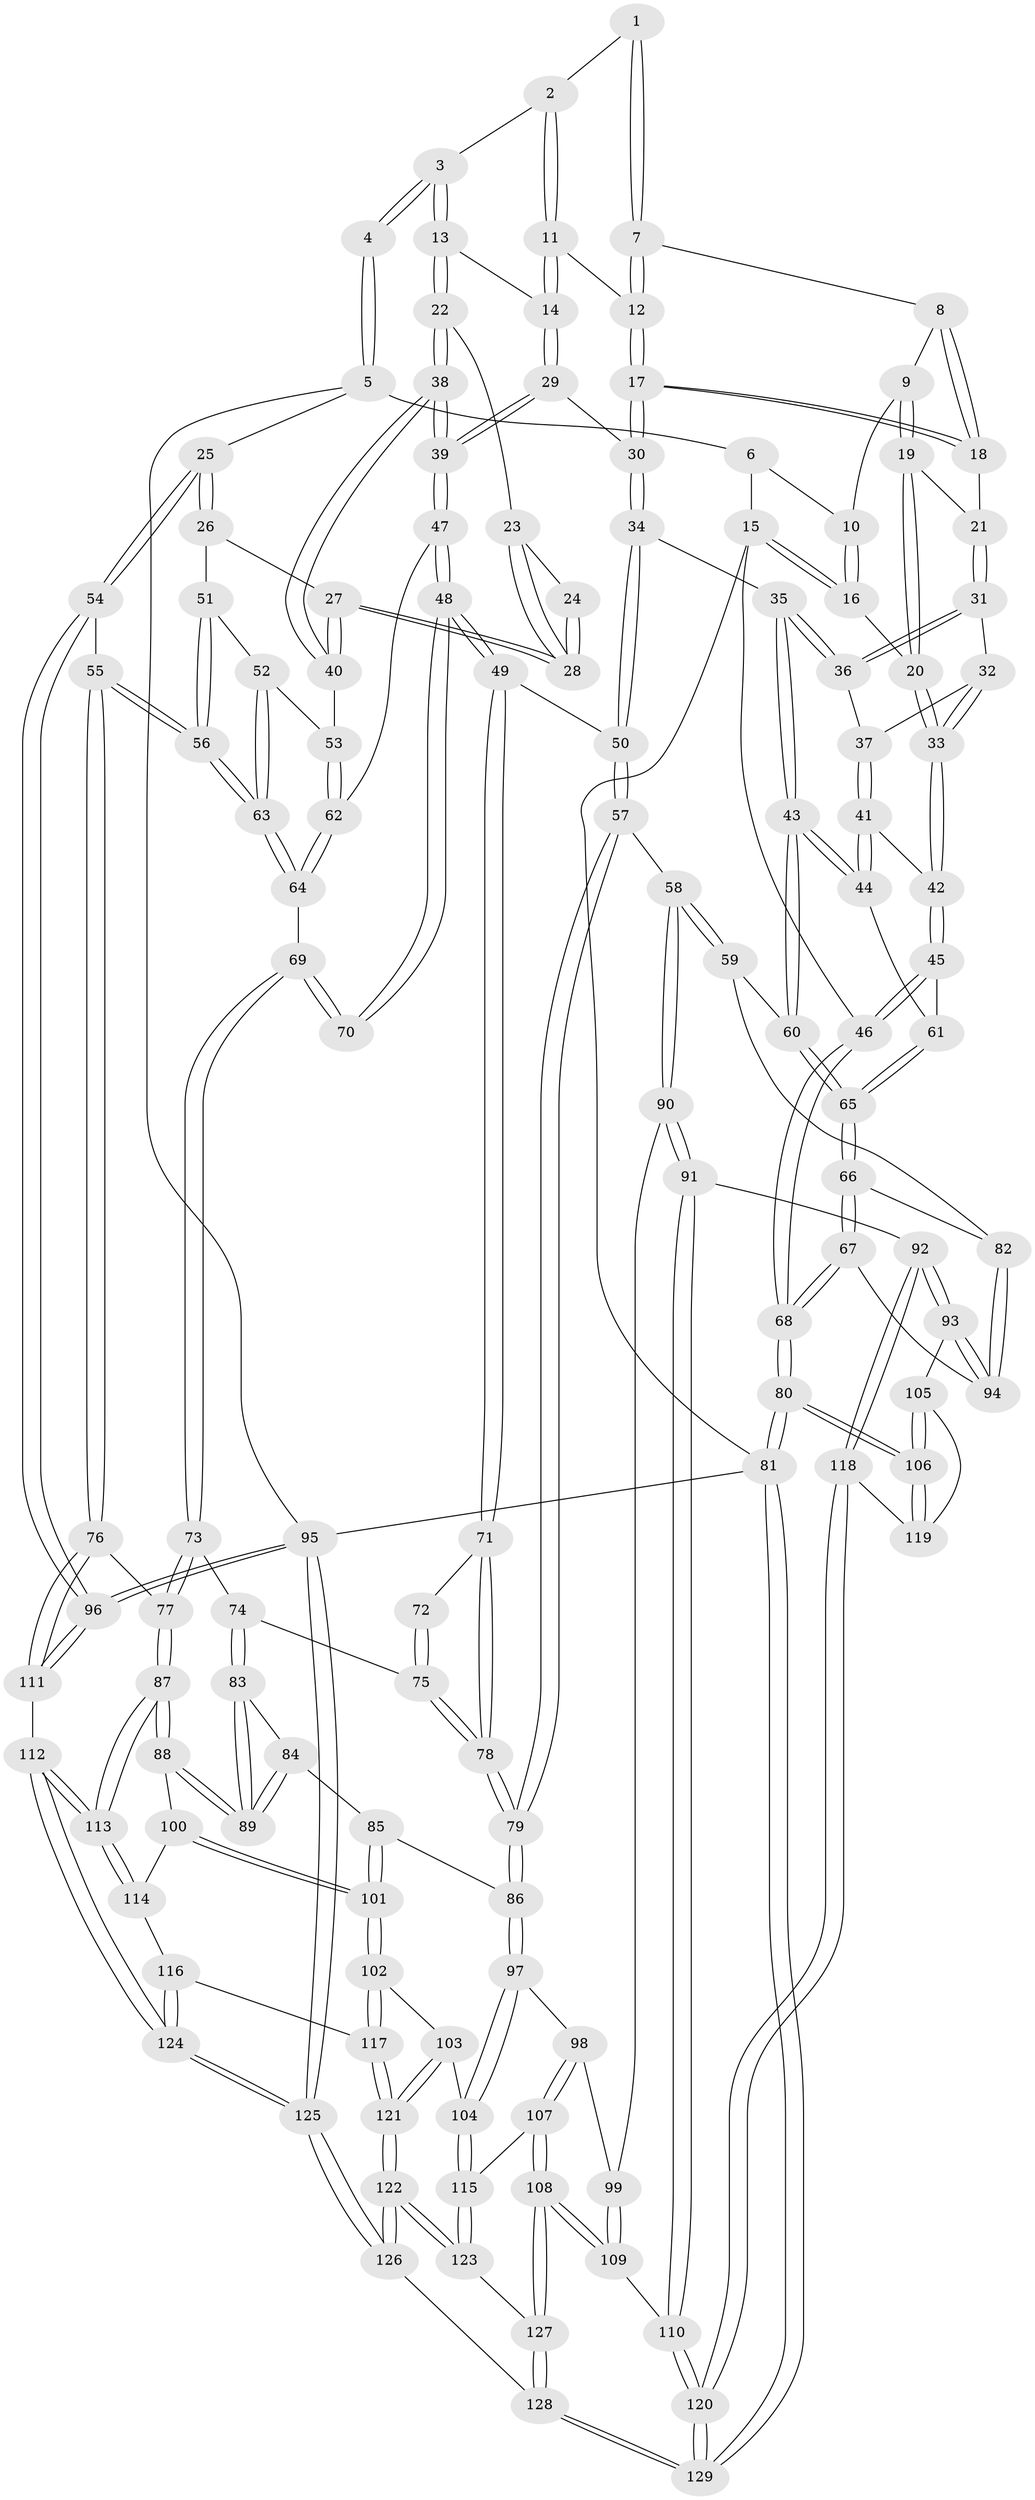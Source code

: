 // coarse degree distribution, {3: 0.15, 5: 0.3125, 4: 0.4375, 1: 0.0125, 6: 0.0875}
// Generated by graph-tools (version 1.1) at 2025/52/02/27/25 19:52:38]
// undirected, 129 vertices, 319 edges
graph export_dot {
graph [start="1"]
  node [color=gray90,style=filled];
  1 [pos="+0.3667006737526974+0"];
  2 [pos="+0.6585469587199558+0"];
  3 [pos="+0.9418185390793727+0"];
  4 [pos="+1+0"];
  5 [pos="+1+0"];
  6 [pos="+0.17204439473274316+0"];
  7 [pos="+0.3689904965454059+0"];
  8 [pos="+0.357289956308241+0"];
  9 [pos="+0.13260330812374577+0.10815114059007207"];
  10 [pos="+0.10501448132586179+0.08528515841172796"];
  11 [pos="+0.6136808154497125+0.14139097346499802"];
  12 [pos="+0.5562431321544616+0.12771613706481547"];
  13 [pos="+0.6548689009192393+0.1802496261569058"];
  14 [pos="+0.6518923362818947+0.17930356559315144"];
  15 [pos="+0+0.058602552939180506"];
  16 [pos="+0+0.13410082257771233"];
  17 [pos="+0.4657062479619711+0.1967068120145168"];
  18 [pos="+0.3334072259581399+0.11322877584560408"];
  19 [pos="+0.16781587674607165+0.15978629051879167"];
  20 [pos="+0.12004946872860994+0.27369682570282744"];
  21 [pos="+0.3208942000262435+0.13187080526522524"];
  22 [pos="+0.6655631954215727+0.18802548073420833"];
  23 [pos="+0.6688667712742022+0.18831580917342408"];
  24 [pos="+0.8796229946043983+0.04677679113085585"];
  25 [pos="+1+0.26786417436245813"];
  26 [pos="+0.9531226541765795+0.28938444103280125"];
  27 [pos="+0.8476383218817287+0.25968506252802964"];
  28 [pos="+0.8415260982632449+0.24905916114065074"];
  29 [pos="+0.5155056719473728+0.2988687846690121"];
  30 [pos="+0.4815907279547704+0.2965886303454296"];
  31 [pos="+0.32026873250696647+0.14096522990393096"];
  32 [pos="+0.2663071213091424+0.23740882595940083"];
  33 [pos="+0.12254879719966591+0.28611350020781423"];
  34 [pos="+0.4571383011660032+0.31345773304925695"];
  35 [pos="+0.39418497475653486+0.306964736982079"];
  36 [pos="+0.37485842249024287+0.2944903897447804"];
  37 [pos="+0.28658532181836066+0.3161083008342305"];
  38 [pos="+0.6722992499396483+0.38593729145439776"];
  39 [pos="+0.6486988180731249+0.4232323790526963"];
  40 [pos="+0.8079830837322093+0.3276394287999815"];
  41 [pos="+0.2833531850842155+0.32006678836137736"];
  42 [pos="+0.12187928538815111+0.29350778435498037"];
  43 [pos="+0.2865018416349854+0.5048906795068361"];
  44 [pos="+0.26947330398740754+0.4868589248143264"];
  45 [pos="+0.09634002909987696+0.36315366334154686"];
  46 [pos="+0+0.39920326727569294"];
  47 [pos="+0.6482968236455317+0.42905589892375134"];
  48 [pos="+0.6301528209277334+0.46265886422540536"];
  49 [pos="+0.6049845343213044+0.5020777897815787"];
  50 [pos="+0.4556689087693852+0.37033590518743503"];
  51 [pos="+0.9326919402159791+0.33988482312577645"];
  52 [pos="+0.855761994463893+0.4262139656592022"];
  53 [pos="+0.8316814295013503+0.3977286209311774"];
  54 [pos="+1+0.5757634995095285"];
  55 [pos="+1+0.5908017710703735"];
  56 [pos="+0.9132875382077631+0.5188061973081906"];
  57 [pos="+0.3655294307818491+0.5534302729342433"];
  58 [pos="+0.3575556263867981+0.5535278141877074"];
  59 [pos="+0.29749436605238144+0.5218699529186257"];
  60 [pos="+0.29388930245633893+0.5175053423469318"];
  61 [pos="+0.1316651742374959+0.4148477062132046"];
  62 [pos="+0.742570409399261+0.45473278423511887"];
  63 [pos="+0.8884820144129546+0.5116436401365615"];
  64 [pos="+0.8463850889821736+0.5210613813416404"];
  65 [pos="+0.03468176667646314+0.5948243009072108"];
  66 [pos="+0.004500732571945414+0.6284344272238952"];
  67 [pos="+0+0.6564423568304777"];
  68 [pos="+0+0.7084921099810871"];
  69 [pos="+0.8101415377000288+0.5536069114094406"];
  70 [pos="+0.804556791346659+0.5537499266826565"];
  71 [pos="+0.5997536113719303+0.5153977827292965"];
  72 [pos="+0.7888617973882481+0.5565809596358887"];
  73 [pos="+0.7890061325268561+0.6441967175153733"];
  74 [pos="+0.690023378939832+0.6335971131737812"];
  75 [pos="+0.6680429313559269+0.6142691026680607"];
  76 [pos="+0.867382662474724+0.7454699230797243"];
  77 [pos="+0.8641983441983065+0.7463648526916652"];
  78 [pos="+0.5754833566490465+0.5635684371816975"];
  79 [pos="+0.5203590891598873+0.5994028380859423"];
  80 [pos="+0+0.7731352918030425"];
  81 [pos="+0+1"];
  82 [pos="+0.17970615478117666+0.6462469252739176"];
  83 [pos="+0.6970691888323541+0.6685643650421901"];
  84 [pos="+0.6799688148382864+0.7420278524726951"];
  85 [pos="+0.6547146220963788+0.7609130444178538"];
  86 [pos="+0.5264156768923328+0.6914535447816149"];
  87 [pos="+0.8414118290836075+0.7671294600160341"];
  88 [pos="+0.8288669401146006+0.7678215061937292"];
  89 [pos="+0.7802174279164462+0.7491415013644127"];
  90 [pos="+0.29864226484922324+0.7661588856199532"];
  91 [pos="+0.2565869064998029+0.7941383964502486"];
  92 [pos="+0.2348774497773794+0.7992095254800295"];
  93 [pos="+0.22411319954111736+0.7922669784251075"];
  94 [pos="+0.19771720865775225+0.7447171758899424"];
  95 [pos="+1+1"];
  96 [pos="+1+1"];
  97 [pos="+0.4966202457450839+0.7745329601044763"];
  98 [pos="+0.39671705832979026+0.7903752548302486"];
  99 [pos="+0.3655835910137728+0.7849203284770225"];
  100 [pos="+0.7294469130355979+0.817595868842478"];
  101 [pos="+0.6714339487230289+0.8334035465964508"];
  102 [pos="+0.659176491487478+0.856261132510154"];
  103 [pos="+0.5887419719714078+0.8658901943605102"];
  104 [pos="+0.5190570009305914+0.8451022288864859"];
  105 [pos="+0.135003573321339+0.7975874826558568"];
  106 [pos="+0+0.77452260112609"];
  107 [pos="+0.39356360229844894+0.9147474493804397"];
  108 [pos="+0.3785402163924811+0.9229836893734321"];
  109 [pos="+0.36477759221659056+0.9184783825265687"];
  110 [pos="+0.35217272800311256+0.9158868587233776"];
  111 [pos="+1+0.9391667275902775"];
  112 [pos="+0.8370638424368677+0.9164608357765724"];
  113 [pos="+0.8326317088332112+0.8845526496264693"];
  114 [pos="+0.7507936290206669+0.8757104834056155"];
  115 [pos="+0.48933222452102804+0.9024201151960446"];
  116 [pos="+0.6926951046648236+0.9050067798417081"];
  117 [pos="+0.6798408559798405+0.8929339370434617"];
  118 [pos="+0.18534082909361144+0.95279492447924"];
  119 [pos="+0.10101445565509604+0.9052641562078019"];
  120 [pos="+0.19749127056791962+1"];
  121 [pos="+0.6038311808353123+0.984393940615364"];
  122 [pos="+0.5627878574922697+1"];
  123 [pos="+0.5123646082570958+1"];
  124 [pos="+0.7718750205186694+1"];
  125 [pos="+0.7475904783158682+1"];
  126 [pos="+0.5641053431795587+1"];
  127 [pos="+0.38039965378762647+0.9431910564065968"];
  128 [pos="+0.38627258550217897+1"];
  129 [pos="+0.17409458467538996+1"];
  1 -- 2;
  1 -- 7;
  1 -- 7;
  2 -- 3;
  2 -- 11;
  2 -- 11;
  3 -- 4;
  3 -- 4;
  3 -- 13;
  3 -- 13;
  4 -- 5;
  4 -- 5;
  5 -- 6;
  5 -- 25;
  5 -- 95;
  6 -- 10;
  6 -- 15;
  7 -- 8;
  7 -- 12;
  7 -- 12;
  8 -- 9;
  8 -- 18;
  8 -- 18;
  9 -- 10;
  9 -- 19;
  9 -- 19;
  10 -- 16;
  10 -- 16;
  11 -- 12;
  11 -- 14;
  11 -- 14;
  12 -- 17;
  12 -- 17;
  13 -- 14;
  13 -- 22;
  13 -- 22;
  14 -- 29;
  14 -- 29;
  15 -- 16;
  15 -- 16;
  15 -- 46;
  15 -- 81;
  16 -- 20;
  17 -- 18;
  17 -- 18;
  17 -- 30;
  17 -- 30;
  18 -- 21;
  19 -- 20;
  19 -- 20;
  19 -- 21;
  20 -- 33;
  20 -- 33;
  21 -- 31;
  21 -- 31;
  22 -- 23;
  22 -- 38;
  22 -- 38;
  23 -- 24;
  23 -- 28;
  23 -- 28;
  24 -- 28;
  24 -- 28;
  25 -- 26;
  25 -- 26;
  25 -- 54;
  25 -- 54;
  26 -- 27;
  26 -- 51;
  27 -- 28;
  27 -- 28;
  27 -- 40;
  27 -- 40;
  29 -- 30;
  29 -- 39;
  29 -- 39;
  30 -- 34;
  30 -- 34;
  31 -- 32;
  31 -- 36;
  31 -- 36;
  32 -- 33;
  32 -- 33;
  32 -- 37;
  33 -- 42;
  33 -- 42;
  34 -- 35;
  34 -- 50;
  34 -- 50;
  35 -- 36;
  35 -- 36;
  35 -- 43;
  35 -- 43;
  36 -- 37;
  37 -- 41;
  37 -- 41;
  38 -- 39;
  38 -- 39;
  38 -- 40;
  38 -- 40;
  39 -- 47;
  39 -- 47;
  40 -- 53;
  41 -- 42;
  41 -- 44;
  41 -- 44;
  42 -- 45;
  42 -- 45;
  43 -- 44;
  43 -- 44;
  43 -- 60;
  43 -- 60;
  44 -- 61;
  45 -- 46;
  45 -- 46;
  45 -- 61;
  46 -- 68;
  46 -- 68;
  47 -- 48;
  47 -- 48;
  47 -- 62;
  48 -- 49;
  48 -- 49;
  48 -- 70;
  48 -- 70;
  49 -- 50;
  49 -- 71;
  49 -- 71;
  50 -- 57;
  50 -- 57;
  51 -- 52;
  51 -- 56;
  51 -- 56;
  52 -- 53;
  52 -- 63;
  52 -- 63;
  53 -- 62;
  53 -- 62;
  54 -- 55;
  54 -- 96;
  54 -- 96;
  55 -- 56;
  55 -- 56;
  55 -- 76;
  55 -- 76;
  56 -- 63;
  56 -- 63;
  57 -- 58;
  57 -- 79;
  57 -- 79;
  58 -- 59;
  58 -- 59;
  58 -- 90;
  58 -- 90;
  59 -- 60;
  59 -- 82;
  60 -- 65;
  60 -- 65;
  61 -- 65;
  61 -- 65;
  62 -- 64;
  62 -- 64;
  63 -- 64;
  63 -- 64;
  64 -- 69;
  65 -- 66;
  65 -- 66;
  66 -- 67;
  66 -- 67;
  66 -- 82;
  67 -- 68;
  67 -- 68;
  67 -- 94;
  68 -- 80;
  68 -- 80;
  69 -- 70;
  69 -- 70;
  69 -- 73;
  69 -- 73;
  71 -- 72;
  71 -- 78;
  71 -- 78;
  72 -- 75;
  72 -- 75;
  73 -- 74;
  73 -- 77;
  73 -- 77;
  74 -- 75;
  74 -- 83;
  74 -- 83;
  75 -- 78;
  75 -- 78;
  76 -- 77;
  76 -- 111;
  76 -- 111;
  77 -- 87;
  77 -- 87;
  78 -- 79;
  78 -- 79;
  79 -- 86;
  79 -- 86;
  80 -- 81;
  80 -- 81;
  80 -- 106;
  80 -- 106;
  81 -- 129;
  81 -- 129;
  81 -- 95;
  82 -- 94;
  82 -- 94;
  83 -- 84;
  83 -- 89;
  83 -- 89;
  84 -- 85;
  84 -- 89;
  84 -- 89;
  85 -- 86;
  85 -- 101;
  85 -- 101;
  86 -- 97;
  86 -- 97;
  87 -- 88;
  87 -- 88;
  87 -- 113;
  87 -- 113;
  88 -- 89;
  88 -- 89;
  88 -- 100;
  90 -- 91;
  90 -- 91;
  90 -- 99;
  91 -- 92;
  91 -- 110;
  91 -- 110;
  92 -- 93;
  92 -- 93;
  92 -- 118;
  92 -- 118;
  93 -- 94;
  93 -- 94;
  93 -- 105;
  95 -- 96;
  95 -- 96;
  95 -- 125;
  95 -- 125;
  96 -- 111;
  96 -- 111;
  97 -- 98;
  97 -- 104;
  97 -- 104;
  98 -- 99;
  98 -- 107;
  98 -- 107;
  99 -- 109;
  99 -- 109;
  100 -- 101;
  100 -- 101;
  100 -- 114;
  101 -- 102;
  101 -- 102;
  102 -- 103;
  102 -- 117;
  102 -- 117;
  103 -- 104;
  103 -- 121;
  103 -- 121;
  104 -- 115;
  104 -- 115;
  105 -- 106;
  105 -- 106;
  105 -- 119;
  106 -- 119;
  106 -- 119;
  107 -- 108;
  107 -- 108;
  107 -- 115;
  108 -- 109;
  108 -- 109;
  108 -- 127;
  108 -- 127;
  109 -- 110;
  110 -- 120;
  110 -- 120;
  111 -- 112;
  112 -- 113;
  112 -- 113;
  112 -- 124;
  112 -- 124;
  113 -- 114;
  113 -- 114;
  114 -- 116;
  115 -- 123;
  115 -- 123;
  116 -- 117;
  116 -- 124;
  116 -- 124;
  117 -- 121;
  117 -- 121;
  118 -- 119;
  118 -- 120;
  118 -- 120;
  120 -- 129;
  120 -- 129;
  121 -- 122;
  121 -- 122;
  122 -- 123;
  122 -- 123;
  122 -- 126;
  122 -- 126;
  123 -- 127;
  124 -- 125;
  124 -- 125;
  125 -- 126;
  125 -- 126;
  126 -- 128;
  127 -- 128;
  127 -- 128;
  128 -- 129;
  128 -- 129;
}
